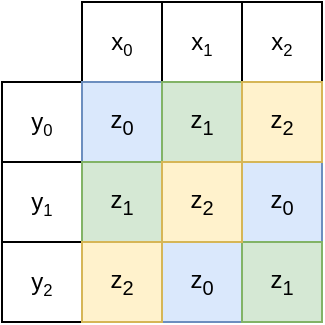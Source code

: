 <mxfile version="15.4.0" type="device"><diagram id="OTQ2Fg0JMP9u1irEHb9e" name="Page-1"><mxGraphModel dx="3338" dy="1877" grid="1" gridSize="10" guides="1" tooltips="1" connect="1" arrows="1" fold="1" page="1" pageScale="1" pageWidth="1169" pageHeight="827" math="0" shadow="0"><root><mxCell id="0"/><mxCell id="1" parent="0"/><mxCell id="oNeYwlabi4pqGw9D90W5-1" value="x&lt;span style=&quot;font-size: 10px&quot;&gt;&lt;sub&gt;0&lt;/sub&gt;&lt;/span&gt;" style="rounded=0;whiteSpace=wrap;html=1;" parent="1" vertex="1"><mxGeometry x="240" y="200" width="40" height="40" as="geometry"/></mxCell><mxCell id="oNeYwlabi4pqGw9D90W5-2" value="&lt;span&gt;x&lt;/span&gt;&lt;span style=&quot;font-size: 10px&quot;&gt;&lt;sub&gt;1&lt;/sub&gt;&lt;/span&gt;" style="rounded=0;whiteSpace=wrap;html=1;" parent="1" vertex="1"><mxGeometry x="280" y="200" width="40" height="40" as="geometry"/></mxCell><mxCell id="oNeYwlabi4pqGw9D90W5-3" value="&lt;span&gt;x&lt;/span&gt;&lt;span style=&quot;font-size: 10px&quot;&gt;&lt;sub&gt;2&lt;/sub&gt;&lt;/span&gt;" style="rounded=0;whiteSpace=wrap;html=1;" parent="1" vertex="1"><mxGeometry x="320" y="200" width="40" height="40" as="geometry"/></mxCell><mxCell id="oNeYwlabi4pqGw9D90W5-4" value="y&lt;span style=&quot;font-size: 10px&quot;&gt;&lt;sub&gt;0&lt;/sub&gt;&lt;/span&gt;" style="rounded=0;whiteSpace=wrap;html=1;" parent="1" vertex="1"><mxGeometry x="200" y="240" width="40" height="40" as="geometry"/></mxCell><mxCell id="oNeYwlabi4pqGw9D90W5-5" value="&lt;span&gt;y&lt;/span&gt;&lt;span style=&quot;font-size: 10px&quot;&gt;&lt;sub&gt;1&lt;/sub&gt;&lt;/span&gt;" style="rounded=0;whiteSpace=wrap;html=1;" parent="1" vertex="1"><mxGeometry x="200" y="280" width="40" height="40" as="geometry"/></mxCell><mxCell id="oNeYwlabi4pqGw9D90W5-6" value="&lt;span&gt;y&lt;/span&gt;&lt;span style=&quot;font-size: 10px&quot;&gt;&lt;sub&gt;2&lt;/sub&gt;&lt;/span&gt;" style="rounded=0;whiteSpace=wrap;html=1;" parent="1" vertex="1"><mxGeometry x="200" y="320" width="40" height="40" as="geometry"/></mxCell><mxCell id="oNeYwlabi4pqGw9D90W5-8" value="z&lt;sub&gt;0&lt;/sub&gt;" style="rounded=0;whiteSpace=wrap;html=1;fillColor=#dae8fc;strokeColor=#6c8ebf;" parent="1" vertex="1"><mxGeometry x="240" y="240" width="40" height="40" as="geometry"/></mxCell><mxCell id="oNeYwlabi4pqGw9D90W5-9" value="&lt;span&gt;z&lt;/span&gt;&lt;sub&gt;0&lt;/sub&gt;" style="rounded=0;whiteSpace=wrap;html=1;fillColor=#dae8fc;strokeColor=#6c8ebf;" parent="1" vertex="1"><mxGeometry x="320" y="280" width="40" height="40" as="geometry"/></mxCell><mxCell id="oNeYwlabi4pqGw9D90W5-10" value="&lt;span&gt;z&lt;/span&gt;&lt;sub&gt;0&lt;/sub&gt;" style="rounded=0;whiteSpace=wrap;html=1;fillColor=#dae8fc;strokeColor=#6c8ebf;" parent="1" vertex="1"><mxGeometry x="280" y="320" width="40" height="40" as="geometry"/></mxCell><mxCell id="oNeYwlabi4pqGw9D90W5-11" value="z&lt;sub&gt;1&lt;/sub&gt;" style="rounded=0;whiteSpace=wrap;html=1;fillColor=#d5e8d4;strokeColor=#82b366;" parent="1" vertex="1"><mxGeometry x="240" y="280" width="40" height="40" as="geometry"/></mxCell><mxCell id="oNeYwlabi4pqGw9D90W5-12" value="z&lt;sub&gt;1&lt;/sub&gt;" style="rounded=0;whiteSpace=wrap;html=1;fillColor=#d5e8d4;strokeColor=#82b366;" parent="1" vertex="1"><mxGeometry x="280" y="240" width="40" height="40" as="geometry"/></mxCell><mxCell id="oNeYwlabi4pqGw9D90W5-13" value="z&lt;sub&gt;1&lt;/sub&gt;" style="rounded=0;whiteSpace=wrap;html=1;fillColor=#d5e8d4;strokeColor=#82b366;" parent="1" vertex="1"><mxGeometry x="320" y="320" width="40" height="40" as="geometry"/></mxCell><mxCell id="oNeYwlabi4pqGw9D90W5-14" value="z&lt;sub&gt;2&lt;/sub&gt;" style="rounded=0;whiteSpace=wrap;html=1;fillColor=#fff2cc;strokeColor=#d6b656;" parent="1" vertex="1"><mxGeometry x="240" y="320" width="40" height="40" as="geometry"/></mxCell><mxCell id="oNeYwlabi4pqGw9D90W5-15" value="z&lt;sub&gt;2&lt;/sub&gt;" style="rounded=0;whiteSpace=wrap;html=1;fillColor=#fff2cc;strokeColor=#d6b656;" parent="1" vertex="1"><mxGeometry x="320" y="240" width="40" height="40" as="geometry"/></mxCell><mxCell id="oNeYwlabi4pqGw9D90W5-16" value="z&lt;sub&gt;2&lt;/sub&gt;" style="rounded=0;whiteSpace=wrap;html=1;fillColor=#fff2cc;strokeColor=#d6b656;" parent="1" vertex="1"><mxGeometry x="280" y="280" width="40" height="40" as="geometry"/></mxCell></root></mxGraphModel></diagram></mxfile>